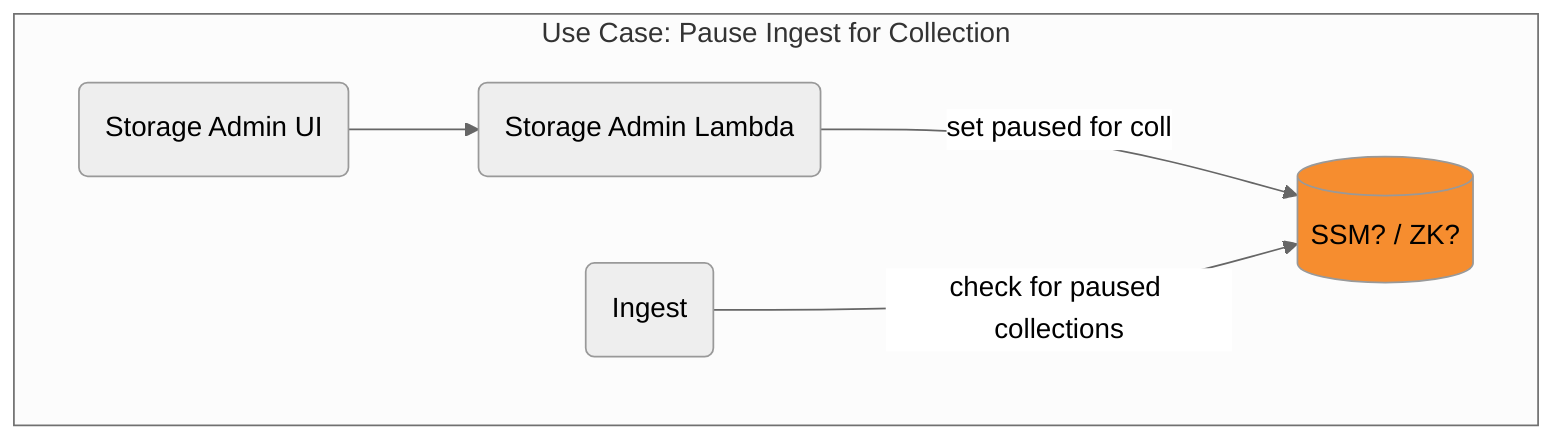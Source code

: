 %%{init: {'theme': 'neutral', 'securityLevel': 'loose'}}%%
graph TD
  SAUI("Storage Admin UI")
  SA("Storage Admin Lambda")
  TBD[(SSM? / ZK?)]
  ING(Ingest)

  subgraph "Use Case: Pause Ingest for Collection"
    SAUI-->SA
    SA-->|"set paused for coll"|TBD
    ING-->|"check for paused collections"|TBD
  end

  style TBD fill:#F68D2F